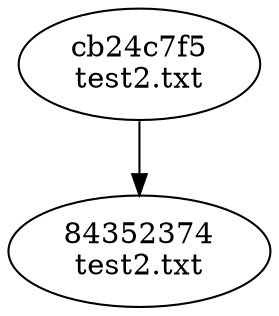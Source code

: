 digraph G {
  "84352374d582e44b1e4728f2686f845be266be50" [label="84352374
test2.txt"];
  "cb24c7f59ce3329f751e5d89e92ef5e923c16aec" [label="cb24c7f5
test2.txt"];
  "cb24c7f59ce3329f751e5d89e92ef5e923c16aec" -> "84352374d582e44b1e4728f2686f845be266be50";
}
